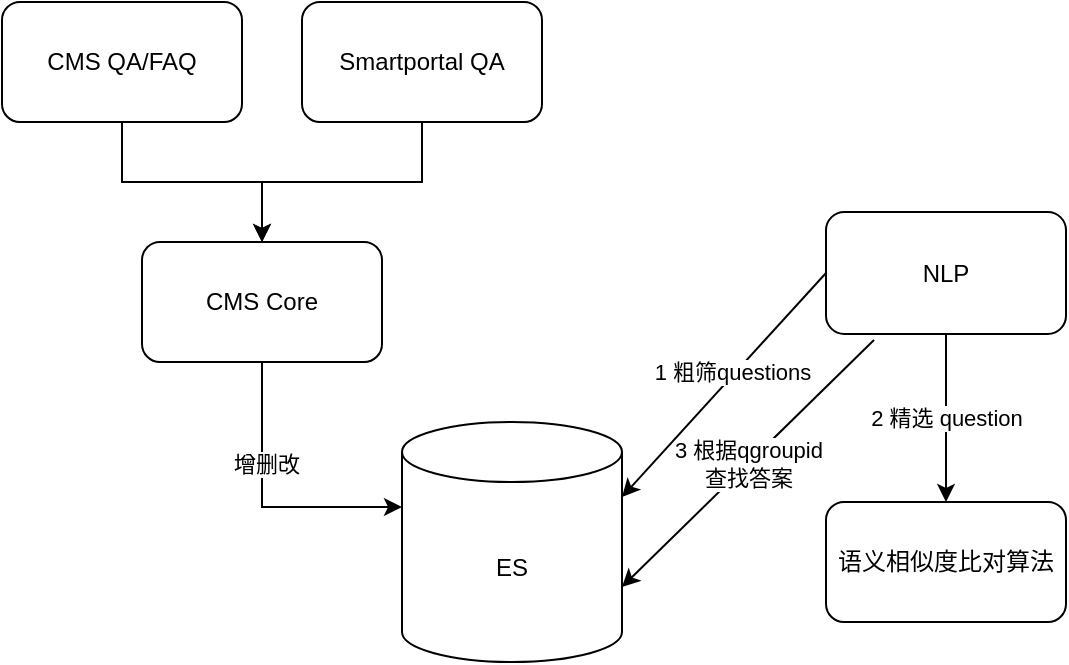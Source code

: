 <mxfile version="14.6.13" type="device"><diagram id="r4yVd9-jBay9JBZGlYcA" name="第 1 页"><mxGraphModel dx="1186" dy="606" grid="0" gridSize="10" guides="1" tooltips="1" connect="1" arrows="1" fold="1" page="1" pageScale="1" pageWidth="827" pageHeight="1169" math="0" shadow="0"><root><mxCell id="0"/><mxCell id="1" parent="0"/><mxCell id="yXy4ngWwQLYjeH0Ml7sa-8" value="" style="edgeStyle=orthogonalEdgeStyle;rounded=0;orthogonalLoop=1;jettySize=auto;html=1;exitX=0.5;exitY=1;exitDx=0;exitDy=0;entryX=0;entryY=0;entryDx=0;entryDy=42.5;entryPerimeter=0;" edge="1" parent="1" source="yXy4ngWwQLYjeH0Ml7sa-1" target="yXy4ngWwQLYjeH0Ml7sa-2"><mxGeometry relative="1" as="geometry"><mxPoint x="280" y="210" as="targetPoint"/></mxGeometry></mxCell><mxCell id="yXy4ngWwQLYjeH0Ml7sa-9" value="增删改" style="edgeLabel;html=1;align=center;verticalAlign=middle;resizable=0;points=[];" vertex="1" connectable="0" parent="yXy4ngWwQLYjeH0Ml7sa-8"><mxGeometry x="-0.293" y="2" relative="1" as="geometry"><mxPoint as="offset"/></mxGeometry></mxCell><mxCell id="yXy4ngWwQLYjeH0Ml7sa-1" value="CMS Core" style="rounded=1;whiteSpace=wrap;html=1;" vertex="1" parent="1"><mxGeometry x="130" y="190" width="120" height="60" as="geometry"/></mxCell><mxCell id="yXy4ngWwQLYjeH0Ml7sa-2" value="ES" style="shape=cylinder3;whiteSpace=wrap;html=1;boundedLbl=1;backgroundOutline=1;size=15;" vertex="1" parent="1"><mxGeometry x="260" y="280" width="110" height="120" as="geometry"/></mxCell><mxCell id="yXy4ngWwQLYjeH0Ml7sa-17" value="2 精选 question" style="edgeStyle=orthogonalEdgeStyle;rounded=0;orthogonalLoop=1;jettySize=auto;html=1;" edge="1" parent="1" source="yXy4ngWwQLYjeH0Ml7sa-3" target="yXy4ngWwQLYjeH0Ml7sa-16"><mxGeometry relative="1" as="geometry"/></mxCell><mxCell id="yXy4ngWwQLYjeH0Ml7sa-18" value="3 根据qgroupid&lt;br&gt;查找答案" style="edgeStyle=none;rounded=0;orthogonalLoop=1;jettySize=auto;html=1;exitX=0.2;exitY=1.049;exitDx=0;exitDy=0;entryX=1;entryY=0;entryDx=0;entryDy=82.5;entryPerimeter=0;exitPerimeter=0;" edge="1" parent="1" source="yXy4ngWwQLYjeH0Ml7sa-3" target="yXy4ngWwQLYjeH0Ml7sa-2"><mxGeometry relative="1" as="geometry"/></mxCell><mxCell id="yXy4ngWwQLYjeH0Ml7sa-19" style="edgeStyle=none;rounded=0;orthogonalLoop=1;jettySize=auto;html=1;exitX=0;exitY=0.5;exitDx=0;exitDy=0;entryX=1;entryY=0;entryDx=0;entryDy=37.5;entryPerimeter=0;" edge="1" parent="1" source="yXy4ngWwQLYjeH0Ml7sa-3" target="yXy4ngWwQLYjeH0Ml7sa-2"><mxGeometry relative="1" as="geometry"/></mxCell><mxCell id="yXy4ngWwQLYjeH0Ml7sa-20" value="1 粗筛questions" style="edgeLabel;html=1;align=center;verticalAlign=middle;resizable=0;points=[];" vertex="1" connectable="0" parent="yXy4ngWwQLYjeH0Ml7sa-19"><mxGeometry x="-0.095" y="-2" relative="1" as="geometry"><mxPoint as="offset"/></mxGeometry></mxCell><mxCell id="yXy4ngWwQLYjeH0Ml7sa-3" value="NLP" style="rounded=1;whiteSpace=wrap;html=1;" vertex="1" parent="1"><mxGeometry x="472" y="175" width="120" height="61" as="geometry"/></mxCell><mxCell id="yXy4ngWwQLYjeH0Ml7sa-11" value="" style="edgeStyle=orthogonalEdgeStyle;rounded=0;orthogonalLoop=1;jettySize=auto;html=1;" edge="1" parent="1" source="yXy4ngWwQLYjeH0Ml7sa-10" target="yXy4ngWwQLYjeH0Ml7sa-1"><mxGeometry relative="1" as="geometry"/></mxCell><mxCell id="yXy4ngWwQLYjeH0Ml7sa-10" value="CMS QA/FAQ" style="rounded=1;whiteSpace=wrap;html=1;" vertex="1" parent="1"><mxGeometry x="60" y="70" width="120" height="60" as="geometry"/></mxCell><mxCell id="yXy4ngWwQLYjeH0Ml7sa-13" value="" style="edgeStyle=orthogonalEdgeStyle;rounded=0;orthogonalLoop=1;jettySize=auto;html=1;" edge="1" parent="1" source="yXy4ngWwQLYjeH0Ml7sa-12" target="yXy4ngWwQLYjeH0Ml7sa-1"><mxGeometry relative="1" as="geometry"/></mxCell><mxCell id="yXy4ngWwQLYjeH0Ml7sa-12" value="Smartportal QA" style="rounded=1;whiteSpace=wrap;html=1;" vertex="1" parent="1"><mxGeometry x="210" y="70" width="120" height="60" as="geometry"/></mxCell><mxCell id="yXy4ngWwQLYjeH0Ml7sa-16" value="语义相似度比对算法" style="rounded=1;whiteSpace=wrap;html=1;" vertex="1" parent="1"><mxGeometry x="472" y="320" width="120" height="60" as="geometry"/></mxCell></root></mxGraphModel></diagram></mxfile>